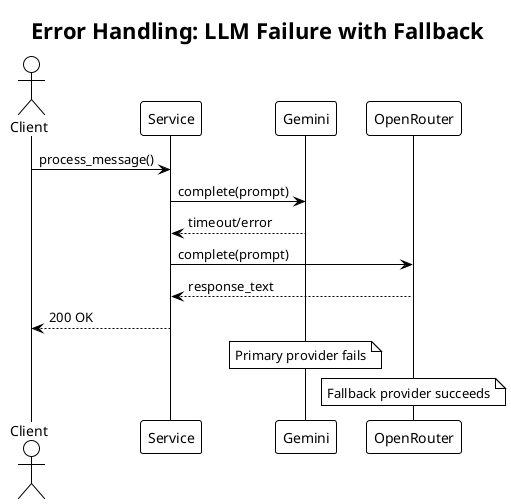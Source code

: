
@startuml
!theme plain
skinparam backgroundColor white

title Error Handling: LLM Failure with Fallback

actor Client
participant "Service" as Service
participant "Gemini" as Primary
participant "OpenRouter" as Fallback

Client -> Service: process_message()
Service -> Primary: complete(prompt)
Primary --> Service: timeout/error
Service -> Fallback: complete(prompt)
Fallback --> Service: response_text
Service --> Client: 200 OK

note over Primary: Primary provider fails
note over Fallback: Fallback provider succeeds

@enduml
